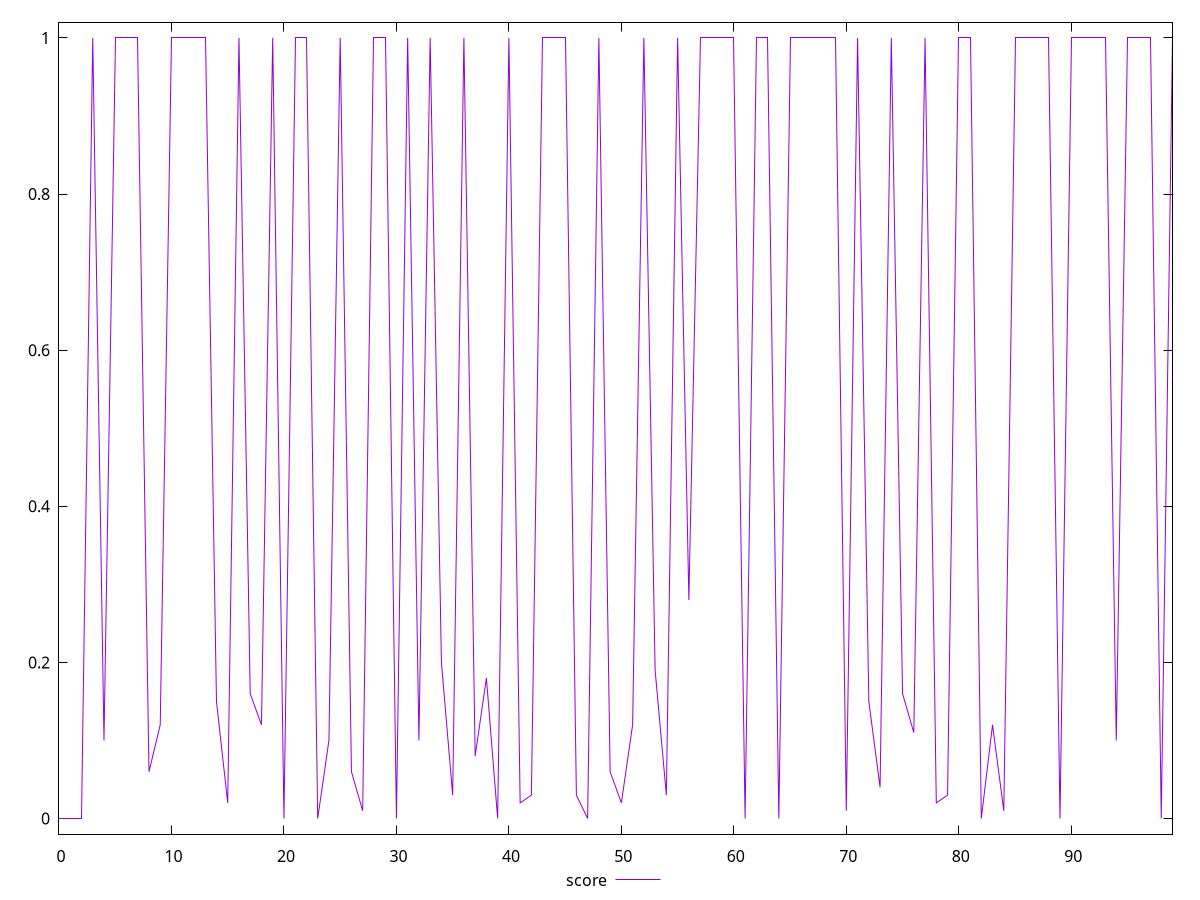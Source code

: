 reset

$score <<EOF
0 0
1 0
2 0
3 1
4 0.1
5 1
6 1
7 1
8 0.06
9 0.12
10 1
11 1
12 1
13 1
14 0.15
15 0.02
16 1
17 0.16
18 0.12
19 1
20 0
21 1
22 1
23 0
24 0.1
25 1
26 0.06
27 0.01
28 1
29 1
30 0
31 1
32 0.1
33 1
34 0.2
35 0.03
36 1
37 0.08
38 0.18
39 0
40 1
41 0.02
42 0.03
43 1
44 1
45 1
46 0.03
47 0
48 1
49 0.06
50 0.02
51 0.12
52 1
53 0.19
54 0.03
55 1
56 0.28
57 1
58 1
59 1
60 1
61 0
62 1
63 1
64 0
65 1
66 1
67 1
68 1
69 1
70 0.01
71 1
72 0.15
73 0.04
74 1
75 0.16
76 0.11
77 1
78 0.02
79 0.03
80 1
81 1
82 0
83 0.12
84 0.01
85 1
86 1
87 1
88 1
89 0
90 1
91 1
92 1
93 1
94 0.1
95 1
96 1
97 1
98 0
99 1
EOF

set key outside below
set xrange [0:99]
set yrange [-0.02:1.02]
set trange [-0.02:1.02]
set terminal svg size 640, 500 enhanced background rgb 'white'
set output "reports/report_00027_2021-02-24T12-40-31.850Z/estimated-input-latency/samples/agenda/score/values.svg"

plot $score title "score" with line

reset
